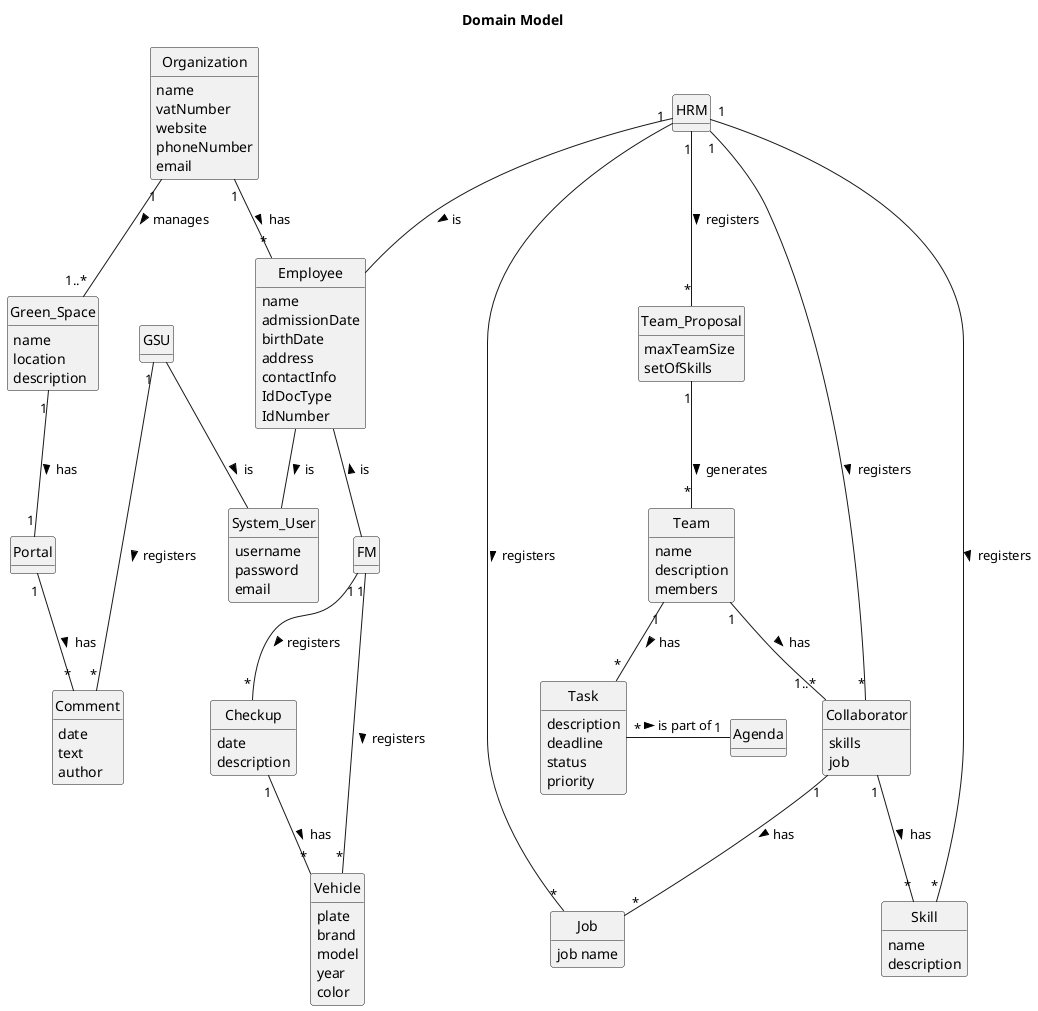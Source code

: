 @startuml
skinparam monochrome true
skinparam packageStyle rectangle
skinparam shadowing false
'skinparam linetype ortho
'left to right direction
skinparam classAttributeIconSize 0
hide circle
hide methods

title Domain Model

class Organization {
    name
    vatNumber
    website
    phoneNumber
    email
}

class Employee {
    name
    admissionDate
    birthDate
    address
    contactInfo
    IdDocType
    IdNumber
}

class HRM{

}

class FM{

}

class Collaborator{
    skills
    job
}

class Skill{
    name
    description
}

class Job{
    job name
}

class Vehicle{
    plate
    brand
    model
    year
    color
}

class Checkup{
    date
    description
}

class Team_Proposal{
    maxTeamSize
    setOfSkills
}

class Team{
    name
    description
    members
}

class Agenda{

}

class Task{
    description
    deadline
    status
    priority
}

class System_User{
    username
    password
    email
}

class GSU{

}

class Portal{

}

class Comment{
    date
    text
    author
}

class Green_Space{
    name
    location
    description
}

Organization "1" -- "1..*" Green_Space : "manages >"
Green_Space "1" -- "1" Portal : "has >"
GSU -- System_User : "is >"
Employee -- System_User : "is >"
Organization "1" -- "*" Employee : "has >"
HRM -- Employee : "is >"
FM --up Employee : "is >"
HRM "1" -- "*" Job : "registers >"
HRM "1" -- "*" Collaborator : "registers >"
HRM "1" -- "*" Skill : "registers >"
Collaborator "1" -- "*" Skill : "has >"
Collaborator "1" -- "*" Job : "has >"
Checkup "1" -- "*" Vehicle : "has >"
FM "1" -- "*" Vehicle : "registers >"
FM "1" -- "*" Checkup : "registers >"
HRM "1" -- "*" Team_Proposal : "registers >"
Task "*" --right "1" Agenda : "is part of >"
Team "1" -- "*" Task : "has >"
Portal "1" -- "*" Comment : "has >"
GSU "1" -- "*" Comment : "registers >"
Team_Proposal "1" -- "*" Team : "generates >"
Team "1" -- "1..*" Collaborator : "has >"

@enduml